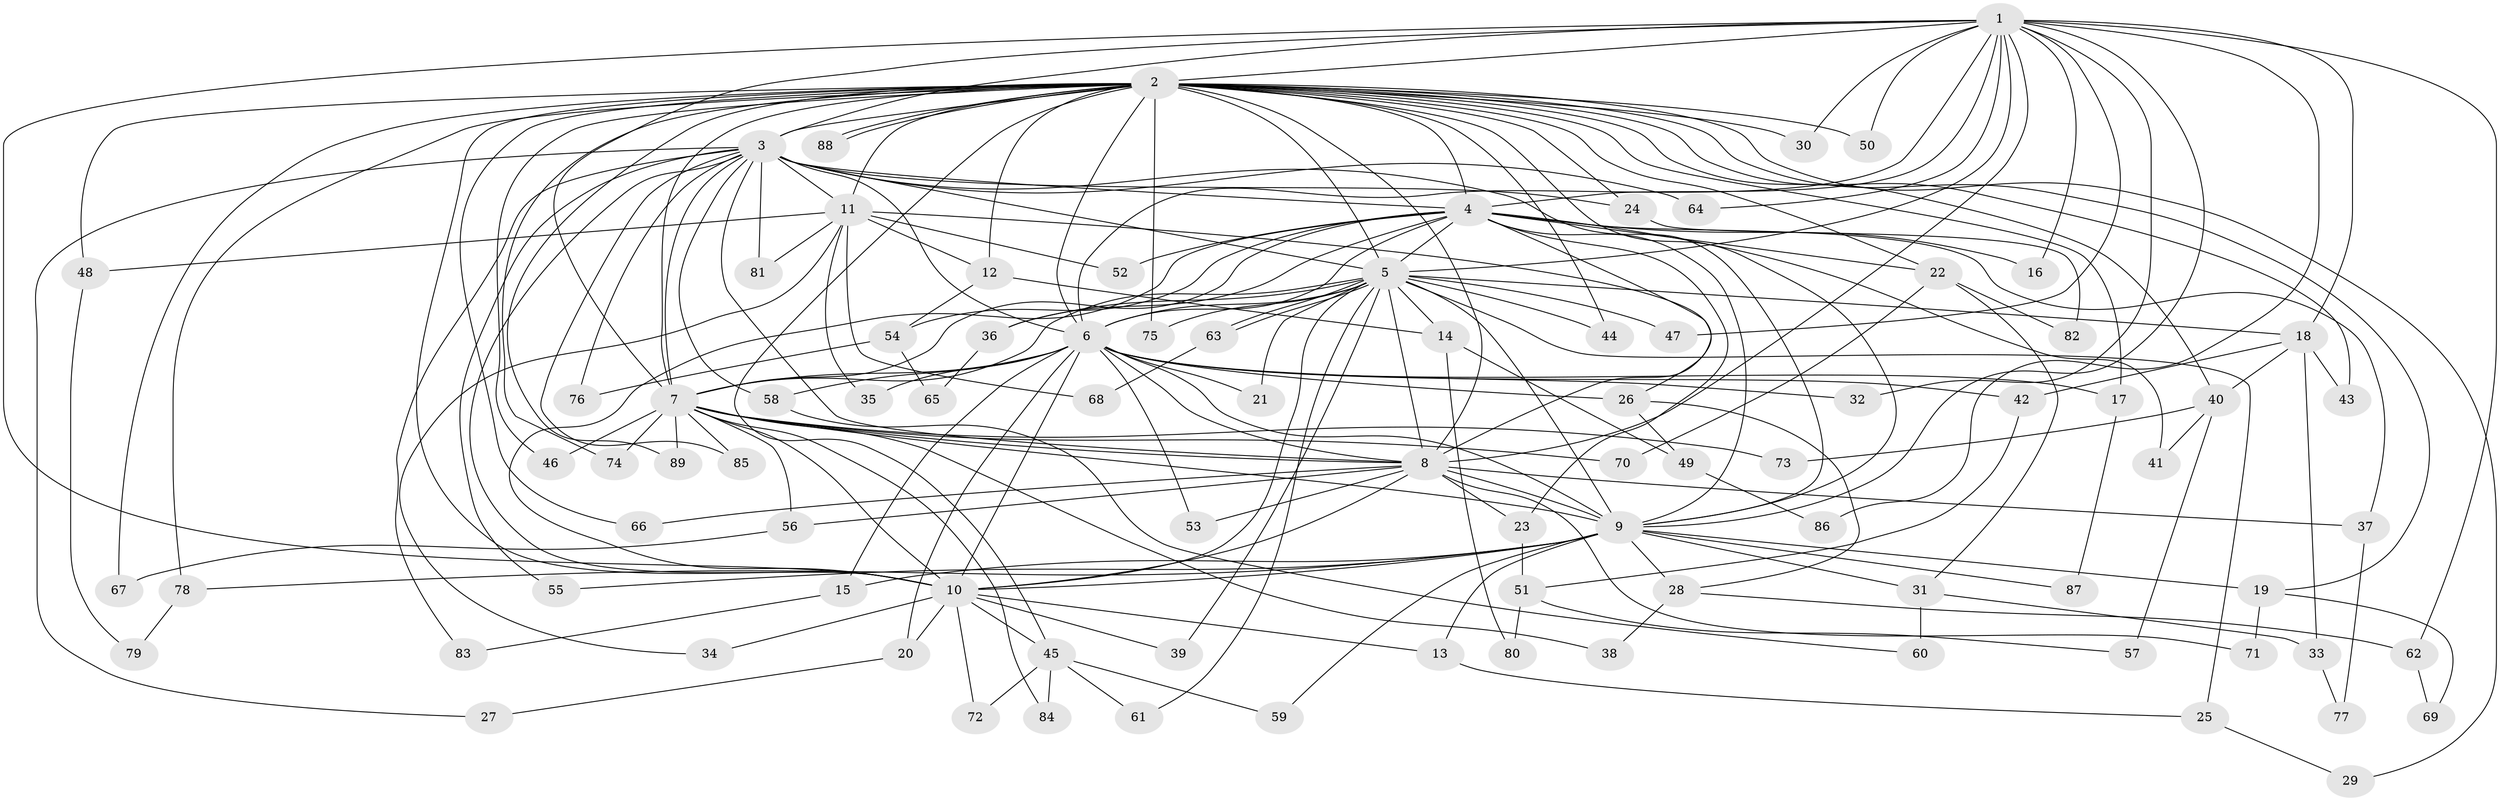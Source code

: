 // Generated by graph-tools (version 1.1) at 2025/34/03/09/25 02:34:46]
// undirected, 89 vertices, 203 edges
graph export_dot {
graph [start="1"]
  node [color=gray90,style=filled];
  1;
  2;
  3;
  4;
  5;
  6;
  7;
  8;
  9;
  10;
  11;
  12;
  13;
  14;
  15;
  16;
  17;
  18;
  19;
  20;
  21;
  22;
  23;
  24;
  25;
  26;
  27;
  28;
  29;
  30;
  31;
  32;
  33;
  34;
  35;
  36;
  37;
  38;
  39;
  40;
  41;
  42;
  43;
  44;
  45;
  46;
  47;
  48;
  49;
  50;
  51;
  52;
  53;
  54;
  55;
  56;
  57;
  58;
  59;
  60;
  61;
  62;
  63;
  64;
  65;
  66;
  67;
  68;
  69;
  70;
  71;
  72;
  73;
  74;
  75;
  76;
  77;
  78;
  79;
  80;
  81;
  82;
  83;
  84;
  85;
  86;
  87;
  88;
  89;
  1 -- 2;
  1 -- 3;
  1 -- 4;
  1 -- 5;
  1 -- 6;
  1 -- 7;
  1 -- 8;
  1 -- 9;
  1 -- 10;
  1 -- 16;
  1 -- 18;
  1 -- 30;
  1 -- 32;
  1 -- 47;
  1 -- 50;
  1 -- 62;
  1 -- 64;
  1 -- 86;
  2 -- 3;
  2 -- 4;
  2 -- 5;
  2 -- 6;
  2 -- 7;
  2 -- 8;
  2 -- 9;
  2 -- 10;
  2 -- 11;
  2 -- 12;
  2 -- 17;
  2 -- 19;
  2 -- 22;
  2 -- 24;
  2 -- 29;
  2 -- 30;
  2 -- 40;
  2 -- 43;
  2 -- 44;
  2 -- 45;
  2 -- 46;
  2 -- 48;
  2 -- 50;
  2 -- 66;
  2 -- 67;
  2 -- 74;
  2 -- 75;
  2 -- 78;
  2 -- 88;
  2 -- 88;
  2 -- 89;
  3 -- 4;
  3 -- 5;
  3 -- 6;
  3 -- 7;
  3 -- 8;
  3 -- 9;
  3 -- 10;
  3 -- 11;
  3 -- 24;
  3 -- 27;
  3 -- 55;
  3 -- 58;
  3 -- 64;
  3 -- 76;
  3 -- 81;
  3 -- 83;
  3 -- 85;
  4 -- 5;
  4 -- 6;
  4 -- 7;
  4 -- 8;
  4 -- 9;
  4 -- 10;
  4 -- 16;
  4 -- 22;
  4 -- 23;
  4 -- 36;
  4 -- 37;
  4 -- 41;
  4 -- 52;
  4 -- 54;
  5 -- 6;
  5 -- 7;
  5 -- 8;
  5 -- 9;
  5 -- 10;
  5 -- 14;
  5 -- 18;
  5 -- 21;
  5 -- 25;
  5 -- 36;
  5 -- 39;
  5 -- 44;
  5 -- 47;
  5 -- 61;
  5 -- 63;
  5 -- 63;
  5 -- 75;
  6 -- 7;
  6 -- 8;
  6 -- 9;
  6 -- 10;
  6 -- 15;
  6 -- 17;
  6 -- 20;
  6 -- 21;
  6 -- 26;
  6 -- 32;
  6 -- 35;
  6 -- 42;
  6 -- 53;
  6 -- 58;
  7 -- 8;
  7 -- 9;
  7 -- 10;
  7 -- 38;
  7 -- 46;
  7 -- 56;
  7 -- 70;
  7 -- 73;
  7 -- 74;
  7 -- 84;
  7 -- 85;
  7 -- 89;
  8 -- 9;
  8 -- 10;
  8 -- 23;
  8 -- 37;
  8 -- 53;
  8 -- 56;
  8 -- 66;
  8 -- 71;
  9 -- 10;
  9 -- 13;
  9 -- 15;
  9 -- 19;
  9 -- 28;
  9 -- 31;
  9 -- 55;
  9 -- 59;
  9 -- 78;
  9 -- 87;
  10 -- 13;
  10 -- 20;
  10 -- 34;
  10 -- 39;
  10 -- 45;
  10 -- 72;
  11 -- 12;
  11 -- 26;
  11 -- 34;
  11 -- 35;
  11 -- 48;
  11 -- 52;
  11 -- 68;
  11 -- 81;
  12 -- 14;
  12 -- 54;
  13 -- 25;
  14 -- 49;
  14 -- 80;
  15 -- 83;
  17 -- 87;
  18 -- 33;
  18 -- 40;
  18 -- 42;
  18 -- 43;
  19 -- 69;
  19 -- 71;
  20 -- 27;
  22 -- 31;
  22 -- 70;
  22 -- 82;
  23 -- 51;
  24 -- 82;
  25 -- 29;
  26 -- 28;
  26 -- 49;
  28 -- 38;
  28 -- 62;
  31 -- 33;
  31 -- 60;
  33 -- 77;
  36 -- 65;
  37 -- 77;
  40 -- 41;
  40 -- 57;
  40 -- 73;
  42 -- 51;
  45 -- 59;
  45 -- 61;
  45 -- 72;
  45 -- 84;
  48 -- 79;
  49 -- 86;
  51 -- 57;
  51 -- 80;
  54 -- 65;
  54 -- 76;
  56 -- 67;
  58 -- 60;
  62 -- 69;
  63 -- 68;
  78 -- 79;
}
